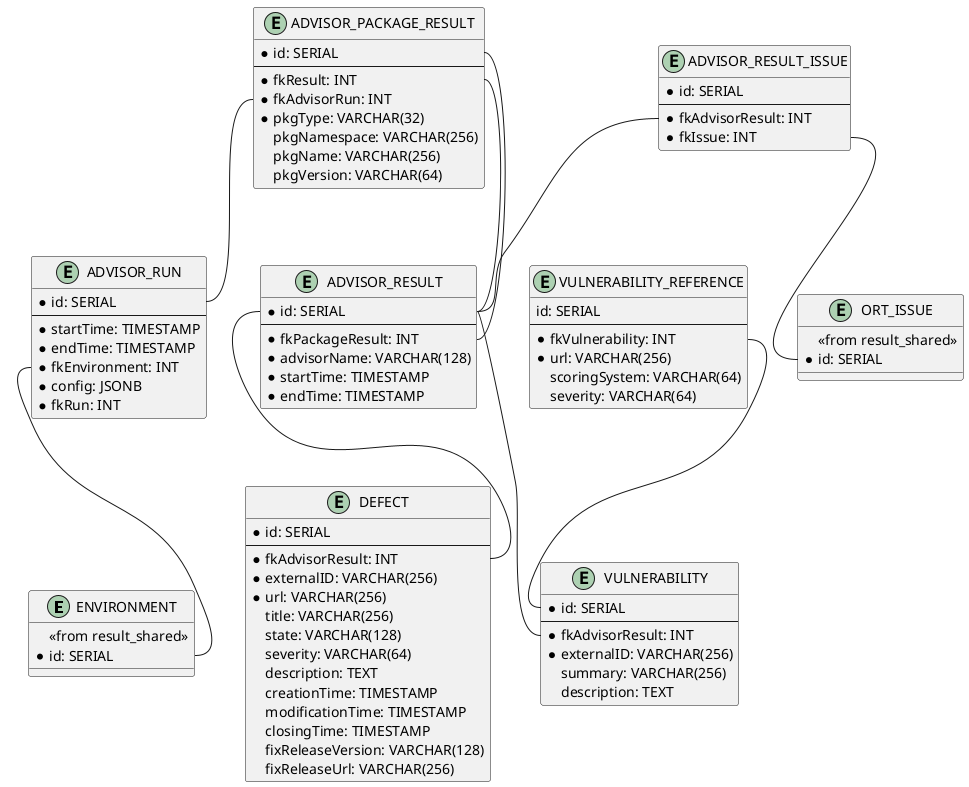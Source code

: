 @startuml

entity ENVIRONMENT {
<<from result_shared>>
* id: SERIAL
}

entity ORT_ISSUE {
<<from result_shared>>
* id: SERIAL
}

entity DEFECT {
* id: SERIAL
--
* fkAdvisorResult: INT
* externalID: VARCHAR(256)
* url: VARCHAR(256)
title: VARCHAR(256)
state: VARCHAR(128)
severity: VARCHAR(64)
description: TEXT
creationTime: TIMESTAMP
modificationTime: TIMESTAMP
closingTime: TIMESTAMP
fixReleaseVersion: VARCHAR(128)
fixReleaseUrl: VARCHAR(256)
}

entity VULNERABILITY {
* id: SERIAL
--
* fkAdvisorResult: INT
* externalID: VARCHAR(256)
summary: VARCHAR(256)
description: TEXT
}

entity VULNERABILITY_REFERENCE {
id: SERIAL
--
* fkVulnerability: INT
* url: VARCHAR(256)
scoringSystem: VARCHAR(64)
severity: VARCHAR(64)
}

entity ADVISOR_RESULT_ISSUE {
* id: SERIAL
--
* fkAdvisorResult: INT
* fkIssue: INT
}

entity ADVISOR_RESULT {
* id: SERIAL
--
* fkPackageResult: INT
* advisorName: VARCHAR(128)
* startTime: TIMESTAMP
* endTime: TIMESTAMP
}

entity ADVISOR_PACKAGE_RESULT {
* id: SERIAL
--
* fkResult: INT
* fkAdvisorRun: INT
* pkgType: VARCHAR(32)
pkgNamespace: VARCHAR(256)
pkgName: VARCHAR(256)
pkgVersion: VARCHAR(64)
}

entity ADVISOR_RUN {
* id: SERIAL
--
* startTime: TIMESTAMP
* endTime: TIMESTAMP
* fkEnvironment: INT
* config: JSONB
* fkRun: INT
}

VULNERABILITY_REFERENCE::fkVulnerability -- VULNERABILITY::id

ADVISOR_RESULT_ISSUE::fkIssue -- ORT_ISSUE::id
ADVISOR_RESULT_ISSUE::fkAdvisorResult -- ADVISOR_RESULT::id

ADVISOR_RESULT::id -- DEFECT::fkAdvisorResult
ADVISOR_RESULT::id -- VULNERABILITY::fkAdvisorResult
ADVISOR_RESULT::fkPackageResult -- ADVISOR_PACKAGE_RESULT::id

ADVISOR_PACKAGE_RESULT::fkResult -- ADVISOR_RESULT::id
ADVISOR_PACKAGE_RESULT::fkAdvisorRun -- ADVISOR_RUN::id

ADVISOR_RUN::fkEnvironment -- ENVIRONMENT::id

@enduml
